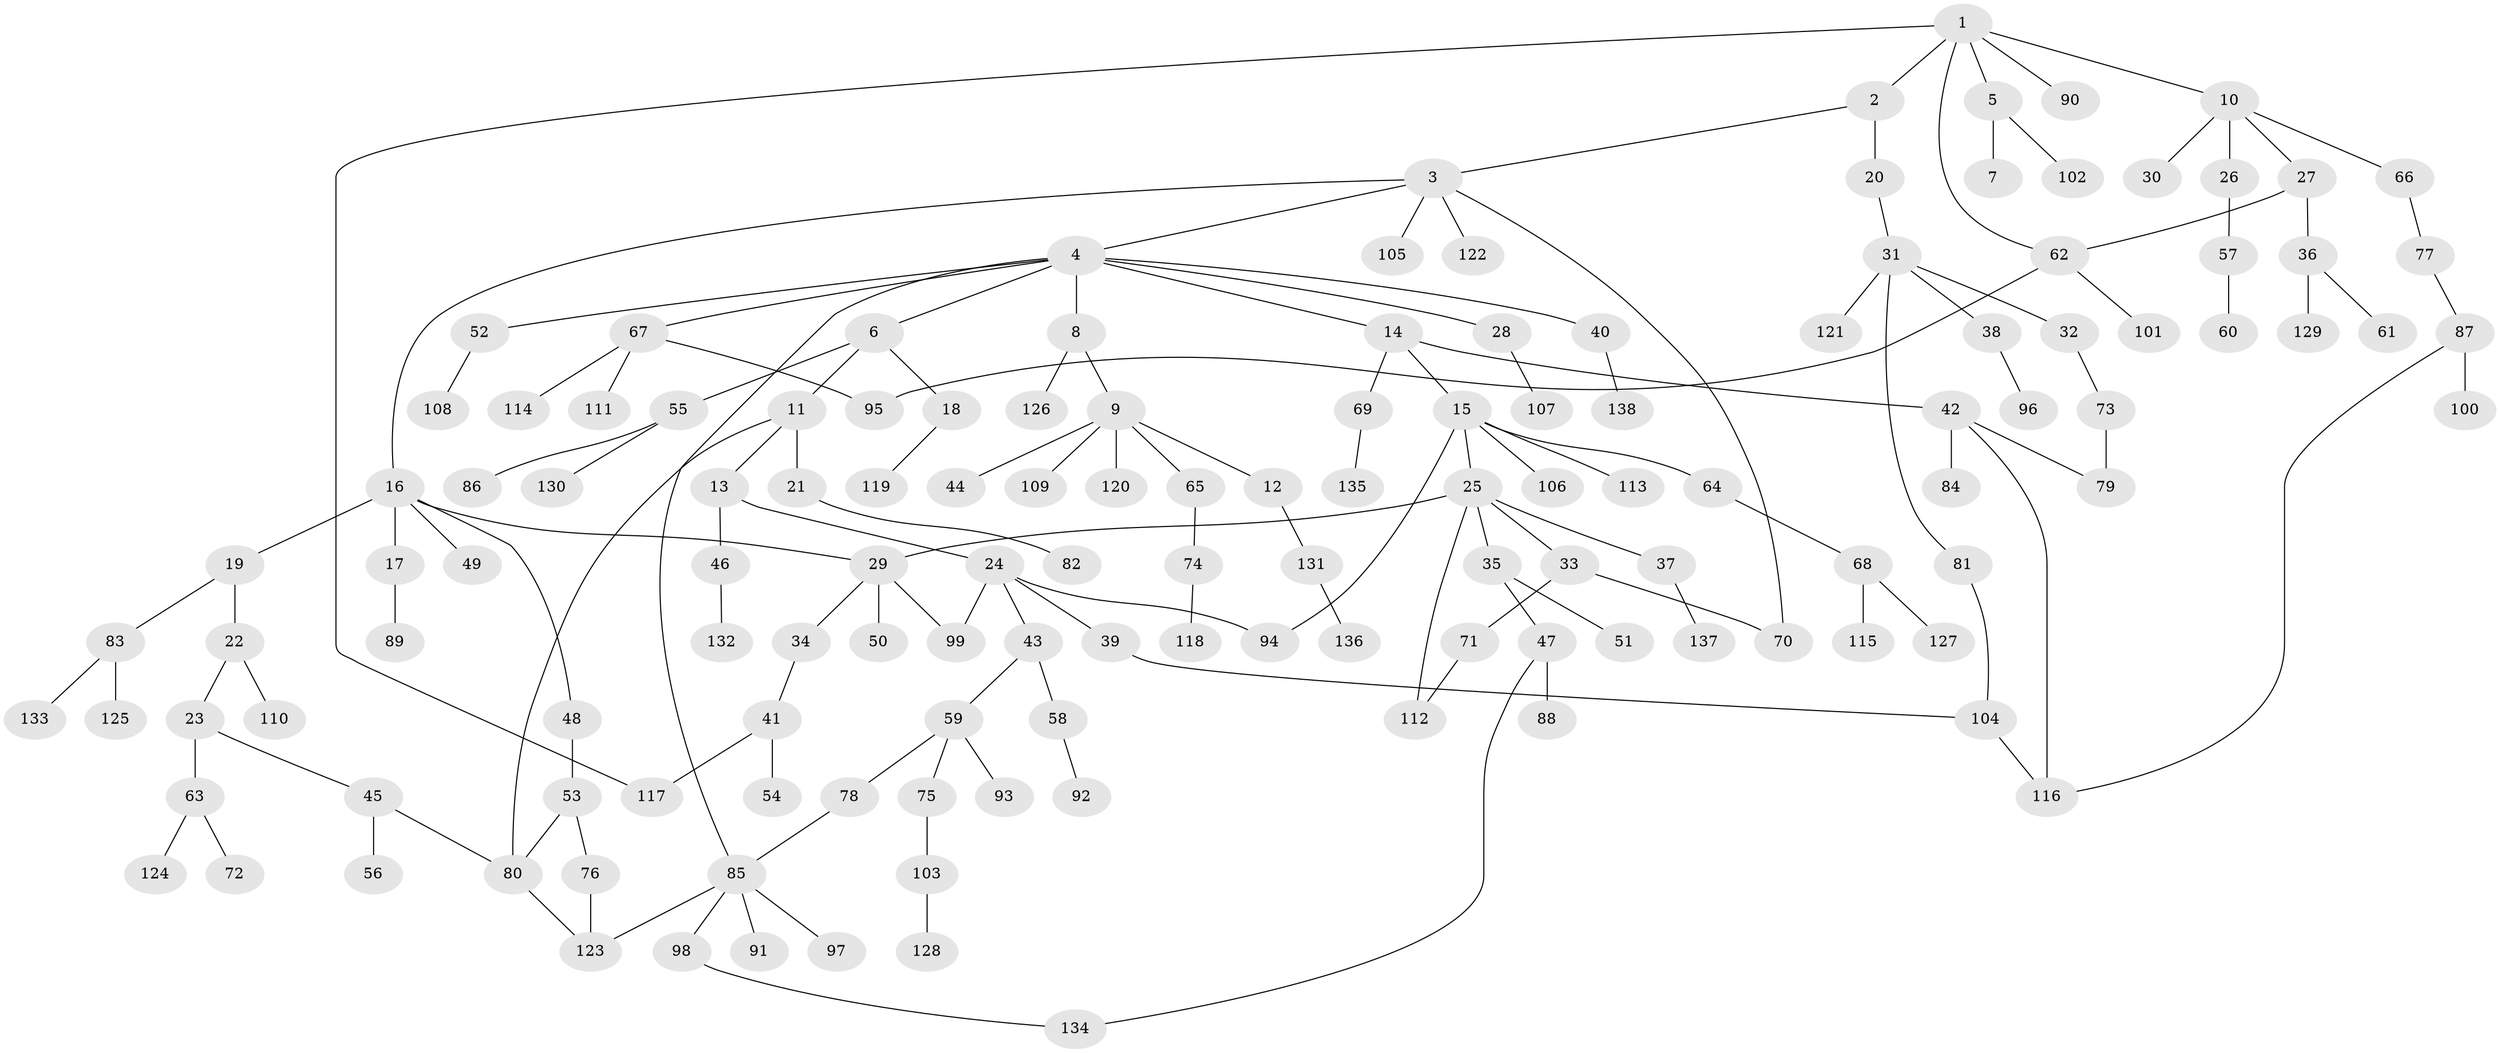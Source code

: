 // coarse degree distribution, {2: 0.2708333333333333, 1: 0.5, 6: 0.041666666666666664, 5: 0.041666666666666664, 3: 0.07291666666666667, 4: 0.03125, 7: 0.010416666666666666, 16: 0.010416666666666666, 8: 0.010416666666666666, 10: 0.010416666666666666}
// Generated by graph-tools (version 1.1) at 2025/45/03/04/25 21:45:42]
// undirected, 138 vertices, 155 edges
graph export_dot {
graph [start="1"]
  node [color=gray90,style=filled];
  1;
  2;
  3;
  4;
  5;
  6;
  7;
  8;
  9;
  10;
  11;
  12;
  13;
  14;
  15;
  16;
  17;
  18;
  19;
  20;
  21;
  22;
  23;
  24;
  25;
  26;
  27;
  28;
  29;
  30;
  31;
  32;
  33;
  34;
  35;
  36;
  37;
  38;
  39;
  40;
  41;
  42;
  43;
  44;
  45;
  46;
  47;
  48;
  49;
  50;
  51;
  52;
  53;
  54;
  55;
  56;
  57;
  58;
  59;
  60;
  61;
  62;
  63;
  64;
  65;
  66;
  67;
  68;
  69;
  70;
  71;
  72;
  73;
  74;
  75;
  76;
  77;
  78;
  79;
  80;
  81;
  82;
  83;
  84;
  85;
  86;
  87;
  88;
  89;
  90;
  91;
  92;
  93;
  94;
  95;
  96;
  97;
  98;
  99;
  100;
  101;
  102;
  103;
  104;
  105;
  106;
  107;
  108;
  109;
  110;
  111;
  112;
  113;
  114;
  115;
  116;
  117;
  118;
  119;
  120;
  121;
  122;
  123;
  124;
  125;
  126;
  127;
  128;
  129;
  130;
  131;
  132;
  133;
  134;
  135;
  136;
  137;
  138;
  1 -- 2;
  1 -- 5;
  1 -- 10;
  1 -- 90;
  1 -- 62;
  1 -- 117;
  2 -- 3;
  2 -- 20;
  3 -- 4;
  3 -- 16;
  3 -- 105;
  3 -- 122;
  3 -- 70;
  4 -- 6;
  4 -- 8;
  4 -- 14;
  4 -- 28;
  4 -- 40;
  4 -- 52;
  4 -- 67;
  4 -- 85;
  5 -- 7;
  5 -- 102;
  6 -- 11;
  6 -- 18;
  6 -- 55;
  8 -- 9;
  8 -- 126;
  9 -- 12;
  9 -- 44;
  9 -- 65;
  9 -- 109;
  9 -- 120;
  10 -- 26;
  10 -- 27;
  10 -- 30;
  10 -- 66;
  11 -- 13;
  11 -- 21;
  11 -- 80;
  12 -- 131;
  13 -- 24;
  13 -- 46;
  14 -- 15;
  14 -- 42;
  14 -- 69;
  15 -- 25;
  15 -- 64;
  15 -- 94;
  15 -- 106;
  15 -- 113;
  16 -- 17;
  16 -- 19;
  16 -- 29;
  16 -- 48;
  16 -- 49;
  17 -- 89;
  18 -- 119;
  19 -- 22;
  19 -- 83;
  20 -- 31;
  21 -- 82;
  22 -- 23;
  22 -- 110;
  23 -- 45;
  23 -- 63;
  24 -- 39;
  24 -- 43;
  24 -- 99;
  24 -- 94;
  25 -- 33;
  25 -- 35;
  25 -- 37;
  25 -- 112;
  25 -- 29;
  26 -- 57;
  27 -- 36;
  27 -- 62;
  28 -- 107;
  29 -- 34;
  29 -- 50;
  29 -- 99;
  31 -- 32;
  31 -- 38;
  31 -- 81;
  31 -- 121;
  32 -- 73;
  33 -- 70;
  33 -- 71;
  34 -- 41;
  35 -- 47;
  35 -- 51;
  36 -- 61;
  36 -- 129;
  37 -- 137;
  38 -- 96;
  39 -- 104;
  40 -- 138;
  41 -- 54;
  41 -- 117;
  42 -- 79;
  42 -- 84;
  42 -- 116;
  43 -- 58;
  43 -- 59;
  45 -- 56;
  45 -- 80;
  46 -- 132;
  47 -- 88;
  47 -- 134;
  48 -- 53;
  52 -- 108;
  53 -- 76;
  53 -- 80;
  55 -- 86;
  55 -- 130;
  57 -- 60;
  58 -- 92;
  59 -- 75;
  59 -- 78;
  59 -- 93;
  62 -- 101;
  62 -- 95;
  63 -- 72;
  63 -- 124;
  64 -- 68;
  65 -- 74;
  66 -- 77;
  67 -- 95;
  67 -- 111;
  67 -- 114;
  68 -- 115;
  68 -- 127;
  69 -- 135;
  71 -- 112;
  73 -- 79;
  74 -- 118;
  75 -- 103;
  76 -- 123;
  77 -- 87;
  78 -- 85;
  80 -- 123;
  81 -- 104;
  83 -- 125;
  83 -- 133;
  85 -- 91;
  85 -- 97;
  85 -- 98;
  85 -- 123;
  87 -- 100;
  87 -- 116;
  98 -- 134;
  103 -- 128;
  104 -- 116;
  131 -- 136;
}
